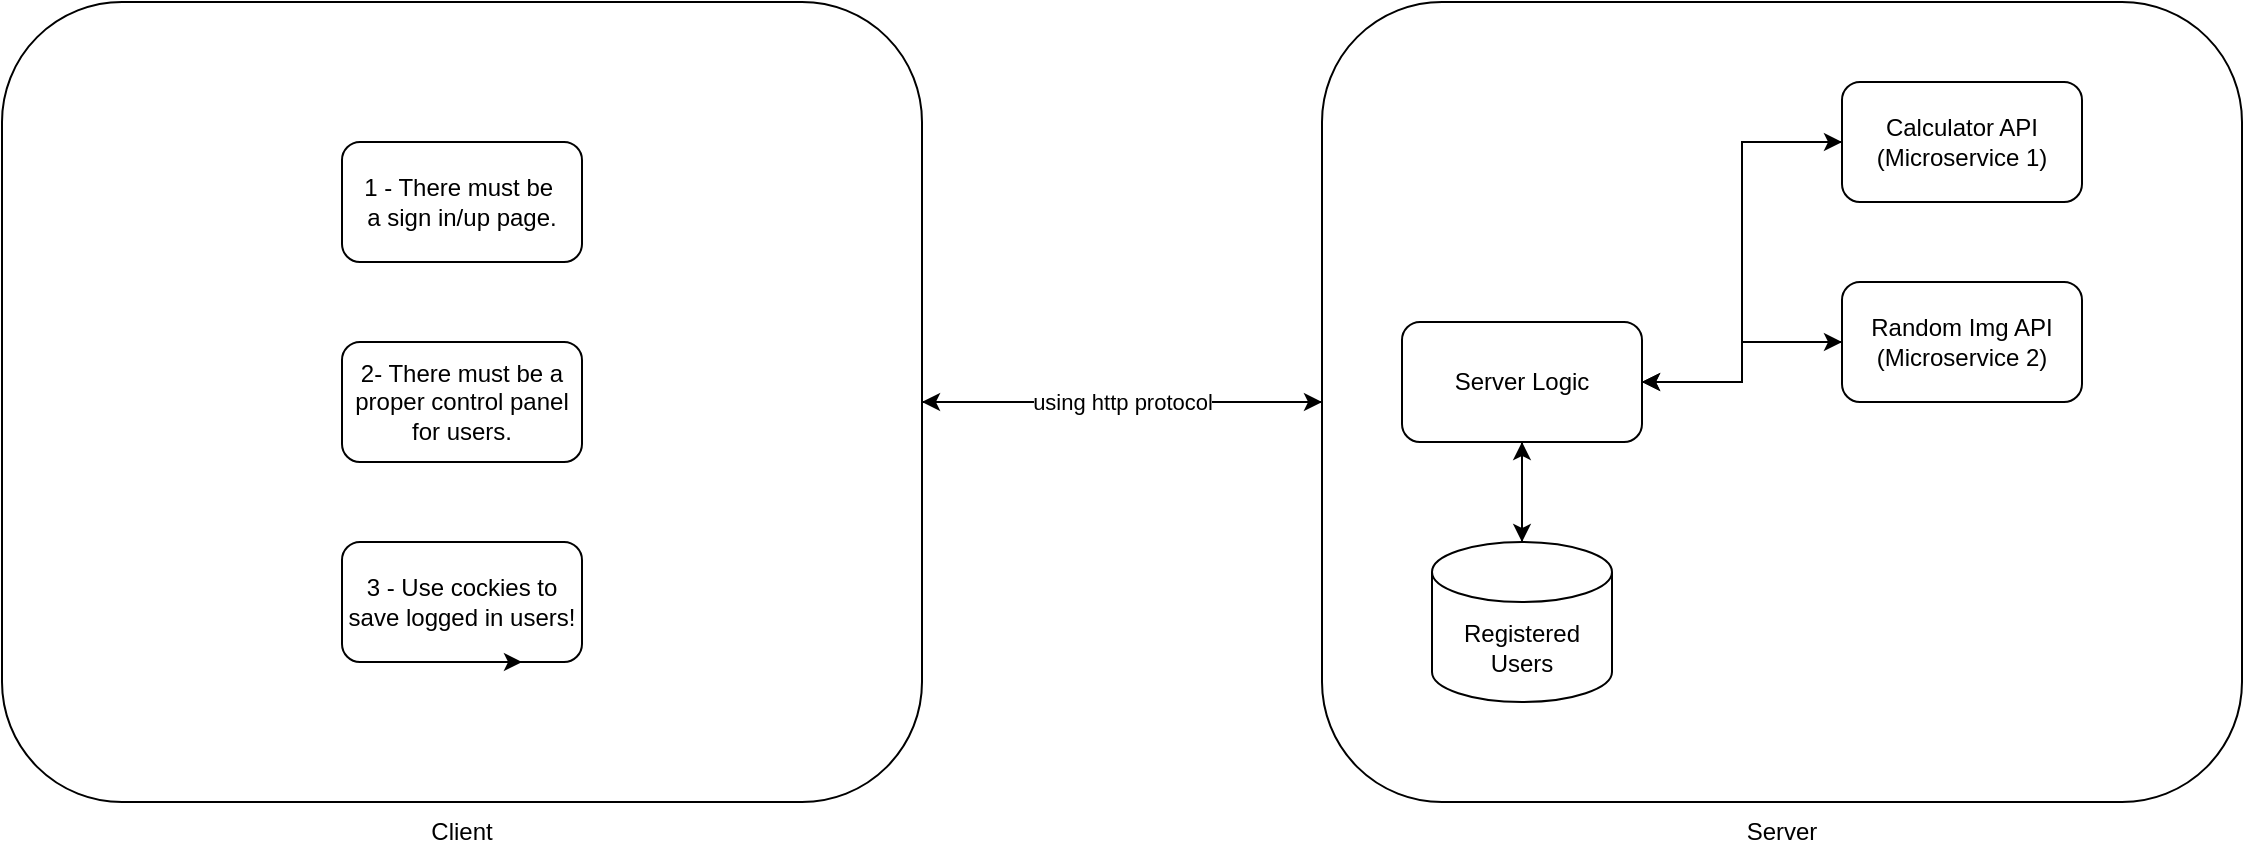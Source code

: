 <mxfile version="20.8.10" type="device"><diagram name="Page-1" id="pmKt_e2EGxdqwPdzqbAh"><mxGraphModel dx="2069" dy="713" grid="1" gridSize="10" guides="1" tooltips="1" connect="1" arrows="1" fold="1" page="1" pageScale="1" pageWidth="850" pageHeight="1100" math="0" shadow="0"><root><mxCell id="0"/><mxCell id="1" parent="0"/><mxCell id="SUJ-ti21fhwwI3aphZOd-17" style="edgeStyle=orthogonalEdgeStyle;rounded=0;orthogonalLoop=1;jettySize=auto;html=1;exitX=1;exitY=0.5;exitDx=0;exitDy=0;entryX=0;entryY=0.5;entryDx=0;entryDy=0;" parent="1" source="SUJ-ti21fhwwI3aphZOd-1" target="SUJ-ti21fhwwI3aphZOd-2" edge="1"><mxGeometry relative="1" as="geometry"/></mxCell><mxCell id="SUJ-ti21fhwwI3aphZOd-1" value="" style="rounded=1;whiteSpace=wrap;html=1;" parent="1" vertex="1"><mxGeometry x="-80" y="110" width="460" height="400" as="geometry"/></mxCell><mxCell id="SUJ-ti21fhwwI3aphZOd-16" value="using http protocol" style="edgeStyle=orthogonalEdgeStyle;rounded=0;orthogonalLoop=1;jettySize=auto;html=1;exitX=0;exitY=0.5;exitDx=0;exitDy=0;entryX=1;entryY=0.5;entryDx=0;entryDy=0;" parent="1" source="SUJ-ti21fhwwI3aphZOd-2" target="SUJ-ti21fhwwI3aphZOd-1" edge="1"><mxGeometry relative="1" as="geometry"/></mxCell><mxCell id="SUJ-ti21fhwwI3aphZOd-2" value="" style="rounded=1;whiteSpace=wrap;html=1;" parent="1" vertex="1"><mxGeometry x="580" y="110" width="460" height="400" as="geometry"/></mxCell><mxCell id="SUJ-ti21fhwwI3aphZOd-3" value="Client" style="text;html=1;strokeColor=none;fillColor=none;align=center;verticalAlign=middle;whiteSpace=wrap;rounded=0;" parent="1" vertex="1"><mxGeometry x="120" y="510" width="60" height="30" as="geometry"/></mxCell><mxCell id="SUJ-ti21fhwwI3aphZOd-4" value="Server" style="text;html=1;strokeColor=none;fillColor=none;align=center;verticalAlign=middle;whiteSpace=wrap;rounded=0;" parent="1" vertex="1"><mxGeometry x="780" y="510" width="60" height="30" as="geometry"/></mxCell><mxCell id="SUJ-ti21fhwwI3aphZOd-12" style="edgeStyle=orthogonalEdgeStyle;rounded=0;orthogonalLoop=1;jettySize=auto;html=1;exitX=1;exitY=0.5;exitDx=0;exitDy=0;entryX=0;entryY=0.5;entryDx=0;entryDy=0;" parent="1" source="SUJ-ti21fhwwI3aphZOd-5" target="SUJ-ti21fhwwI3aphZOd-8" edge="1"><mxGeometry relative="1" as="geometry"/></mxCell><mxCell id="SUJ-ti21fhwwI3aphZOd-13" style="edgeStyle=orthogonalEdgeStyle;rounded=0;orthogonalLoop=1;jettySize=auto;html=1;exitX=1;exitY=0.5;exitDx=0;exitDy=0;entryX=0;entryY=0.5;entryDx=0;entryDy=0;" parent="1" source="SUJ-ti21fhwwI3aphZOd-5" target="SUJ-ti21fhwwI3aphZOd-6" edge="1"><mxGeometry relative="1" as="geometry"/></mxCell><mxCell id="SUJ-ti21fhwwI3aphZOd-14" style="edgeStyle=orthogonalEdgeStyle;rounded=0;orthogonalLoop=1;jettySize=auto;html=1;exitX=0.5;exitY=1;exitDx=0;exitDy=0;" parent="1" source="SUJ-ti21fhwwI3aphZOd-5" target="SUJ-ti21fhwwI3aphZOd-7" edge="1"><mxGeometry relative="1" as="geometry"/></mxCell><mxCell id="SUJ-ti21fhwwI3aphZOd-5" value="Server Logic" style="rounded=1;whiteSpace=wrap;html=1;" parent="1" vertex="1"><mxGeometry x="620" y="270" width="120" height="60" as="geometry"/></mxCell><mxCell id="SUJ-ti21fhwwI3aphZOd-10" style="edgeStyle=orthogonalEdgeStyle;rounded=0;orthogonalLoop=1;jettySize=auto;html=1;exitX=0;exitY=0.5;exitDx=0;exitDy=0;entryX=1;entryY=0.5;entryDx=0;entryDy=0;" parent="1" source="SUJ-ti21fhwwI3aphZOd-6" target="SUJ-ti21fhwwI3aphZOd-5" edge="1"><mxGeometry relative="1" as="geometry"/></mxCell><mxCell id="SUJ-ti21fhwwI3aphZOd-6" value="Calculator API&lt;br&gt;(Microservice 1)" style="rounded=1;whiteSpace=wrap;html=1;" parent="1" vertex="1"><mxGeometry x="840" y="150" width="120" height="60" as="geometry"/></mxCell><mxCell id="SUJ-ti21fhwwI3aphZOd-15" style="edgeStyle=orthogonalEdgeStyle;rounded=0;orthogonalLoop=1;jettySize=auto;html=1;exitX=0.5;exitY=0;exitDx=0;exitDy=0;exitPerimeter=0;entryX=0.5;entryY=1;entryDx=0;entryDy=0;" parent="1" source="SUJ-ti21fhwwI3aphZOd-7" target="SUJ-ti21fhwwI3aphZOd-5" edge="1"><mxGeometry relative="1" as="geometry"/></mxCell><mxCell id="SUJ-ti21fhwwI3aphZOd-7" value="Registered&lt;br&gt;Users" style="shape=cylinder3;whiteSpace=wrap;html=1;boundedLbl=1;backgroundOutline=1;size=15;" parent="1" vertex="1"><mxGeometry x="635" y="380" width="90" height="80" as="geometry"/></mxCell><mxCell id="SUJ-ti21fhwwI3aphZOd-11" style="edgeStyle=orthogonalEdgeStyle;rounded=0;orthogonalLoop=1;jettySize=auto;html=1;exitX=0;exitY=0.5;exitDx=0;exitDy=0;entryX=1;entryY=0.5;entryDx=0;entryDy=0;" parent="1" source="SUJ-ti21fhwwI3aphZOd-8" target="SUJ-ti21fhwwI3aphZOd-5" edge="1"><mxGeometry relative="1" as="geometry"/></mxCell><mxCell id="SUJ-ti21fhwwI3aphZOd-8" value="Random Img API&lt;br&gt;(Microservice 2)" style="rounded=1;whiteSpace=wrap;html=1;" parent="1" vertex="1"><mxGeometry x="840" y="250" width="120" height="60" as="geometry"/></mxCell><mxCell id="SUJ-ti21fhwwI3aphZOd-19" value="1 - There must be&amp;nbsp;&lt;br&gt;a sign in/up&amp;nbsp;page." style="rounded=1;whiteSpace=wrap;html=1;" parent="1" vertex="1"><mxGeometry x="90" y="180" width="120" height="60" as="geometry"/></mxCell><mxCell id="SUJ-ti21fhwwI3aphZOd-20" value="2- There must be a proper control panel for users." style="rounded=1;whiteSpace=wrap;html=1;" parent="1" vertex="1"><mxGeometry x="90" y="280" width="120" height="60" as="geometry"/></mxCell><mxCell id="SUJ-ti21fhwwI3aphZOd-21" value="3 - Use cockies to save logged in users!" style="rounded=1;whiteSpace=wrap;html=1;" parent="1" vertex="1"><mxGeometry x="90" y="380" width="120" height="60" as="geometry"/></mxCell><mxCell id="SUJ-ti21fhwwI3aphZOd-22" style="edgeStyle=orthogonalEdgeStyle;rounded=0;orthogonalLoop=1;jettySize=auto;html=1;exitX=0.5;exitY=1;exitDx=0;exitDy=0;entryX=0.75;entryY=1;entryDx=0;entryDy=0;" parent="1" source="SUJ-ti21fhwwI3aphZOd-21" target="SUJ-ti21fhwwI3aphZOd-21" edge="1"><mxGeometry relative="1" as="geometry"/></mxCell></root></mxGraphModel></diagram></mxfile>